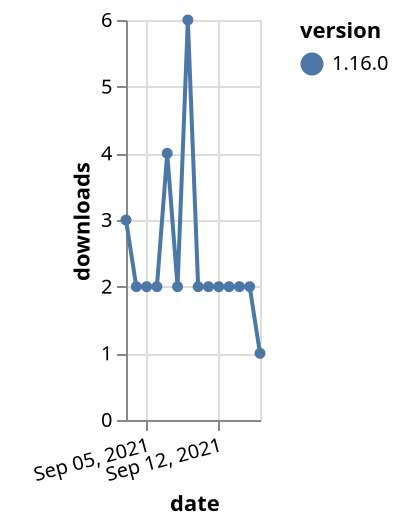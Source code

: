 {"$schema": "https://vega.github.io/schema/vega-lite/v5.json", "description": "A simple bar chart with embedded data.", "data": {"values": [{"date": "2021-09-03", "total": 591, "delta": 3, "version": "1.16.0"}, {"date": "2021-09-04", "total": 593, "delta": 2, "version": "1.16.0"}, {"date": "2021-09-05", "total": 595, "delta": 2, "version": "1.16.0"}, {"date": "2021-09-06", "total": 597, "delta": 2, "version": "1.16.0"}, {"date": "2021-09-07", "total": 601, "delta": 4, "version": "1.16.0"}, {"date": "2021-09-08", "total": 603, "delta": 2, "version": "1.16.0"}, {"date": "2021-09-09", "total": 609, "delta": 6, "version": "1.16.0"}, {"date": "2021-09-10", "total": 611, "delta": 2, "version": "1.16.0"}, {"date": "2021-09-11", "total": 613, "delta": 2, "version": "1.16.0"}, {"date": "2021-09-12", "total": 615, "delta": 2, "version": "1.16.0"}, {"date": "2021-09-13", "total": 617, "delta": 2, "version": "1.16.0"}, {"date": "2021-09-14", "total": 619, "delta": 2, "version": "1.16.0"}, {"date": "2021-09-15", "total": 621, "delta": 2, "version": "1.16.0"}, {"date": "2021-09-16", "total": 622, "delta": 1, "version": "1.16.0"}]}, "width": "container", "mark": {"type": "line", "point": {"filled": true}}, "encoding": {"x": {"field": "date", "type": "temporal", "timeUnit": "yearmonthdate", "title": "date", "axis": {"labelAngle": -15}}, "y": {"field": "delta", "type": "quantitative", "title": "downloads"}, "color": {"field": "version", "type": "nominal"}, "tooltip": {"field": "delta"}}}